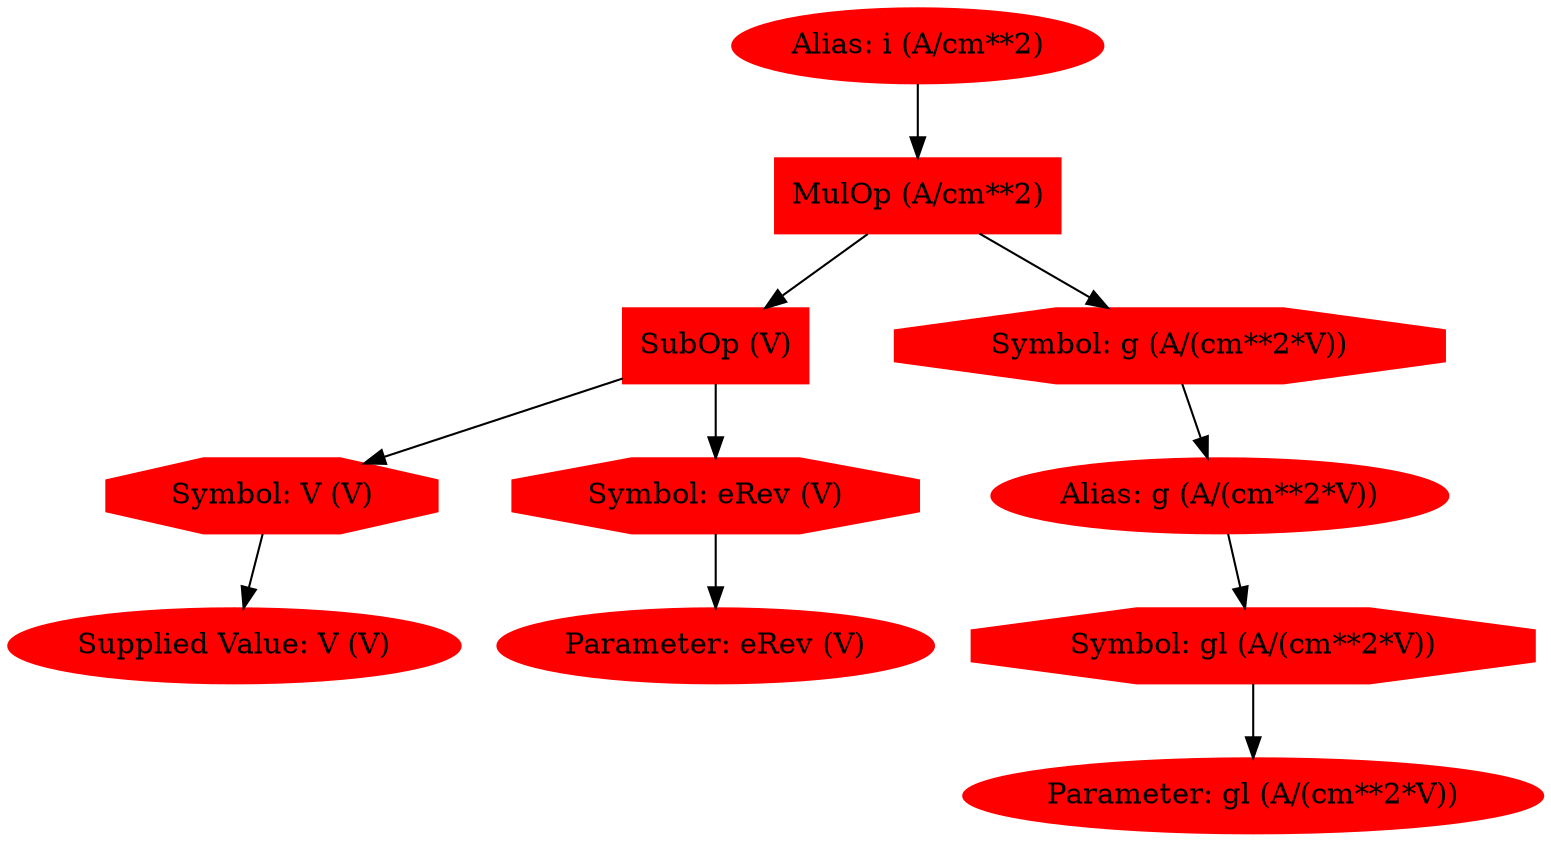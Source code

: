 
digraph g1 {
Node0 [label="Parameter: gl (A/(cm**2*V))" color="red" style="filled" shape="oval"];
Node1 [label="Symbol: gl (A/(cm**2*V))" color="red" style="filled" shape="octagon"];
Node2 [label="Alias: g (A/(cm**2*V))" color="red" style="filled" shape="oval"];
Node3 [label="Supplied Value: V (V)" color="red" style="filled" shape="oval"];
Node4 [label="Symbol: V (V)" color="red" style="filled" shape="octagon"];
Node5 [label="Parameter: eRev (V)" color="red" style="filled" shape="oval"];
Node6 [label="Symbol: eRev (V)" color="red" style="filled" shape="octagon"];
Node7 [label="SubOp (V)" color="red" shape="box" style="filled"];
Node8 [label="Symbol: g (A/(cm**2*V))" color="red" style="filled" shape="octagon"];
Node9 [label="MulOp (A/cm**2)" color="red" shape="box" style="filled"];
Node10 [label="Alias: i (A/cm**2)" color="red" style="filled" shape="oval"];

Node1 -> Node0;
Node2 -> Node1;
Node4 -> Node3;
Node6 -> Node5;
Node7 -> Node4;
Node7 -> Node6;
Node8 -> Node2;
Node9 -> Node7;
Node9 -> Node8;
Node10 -> Node9;

}
